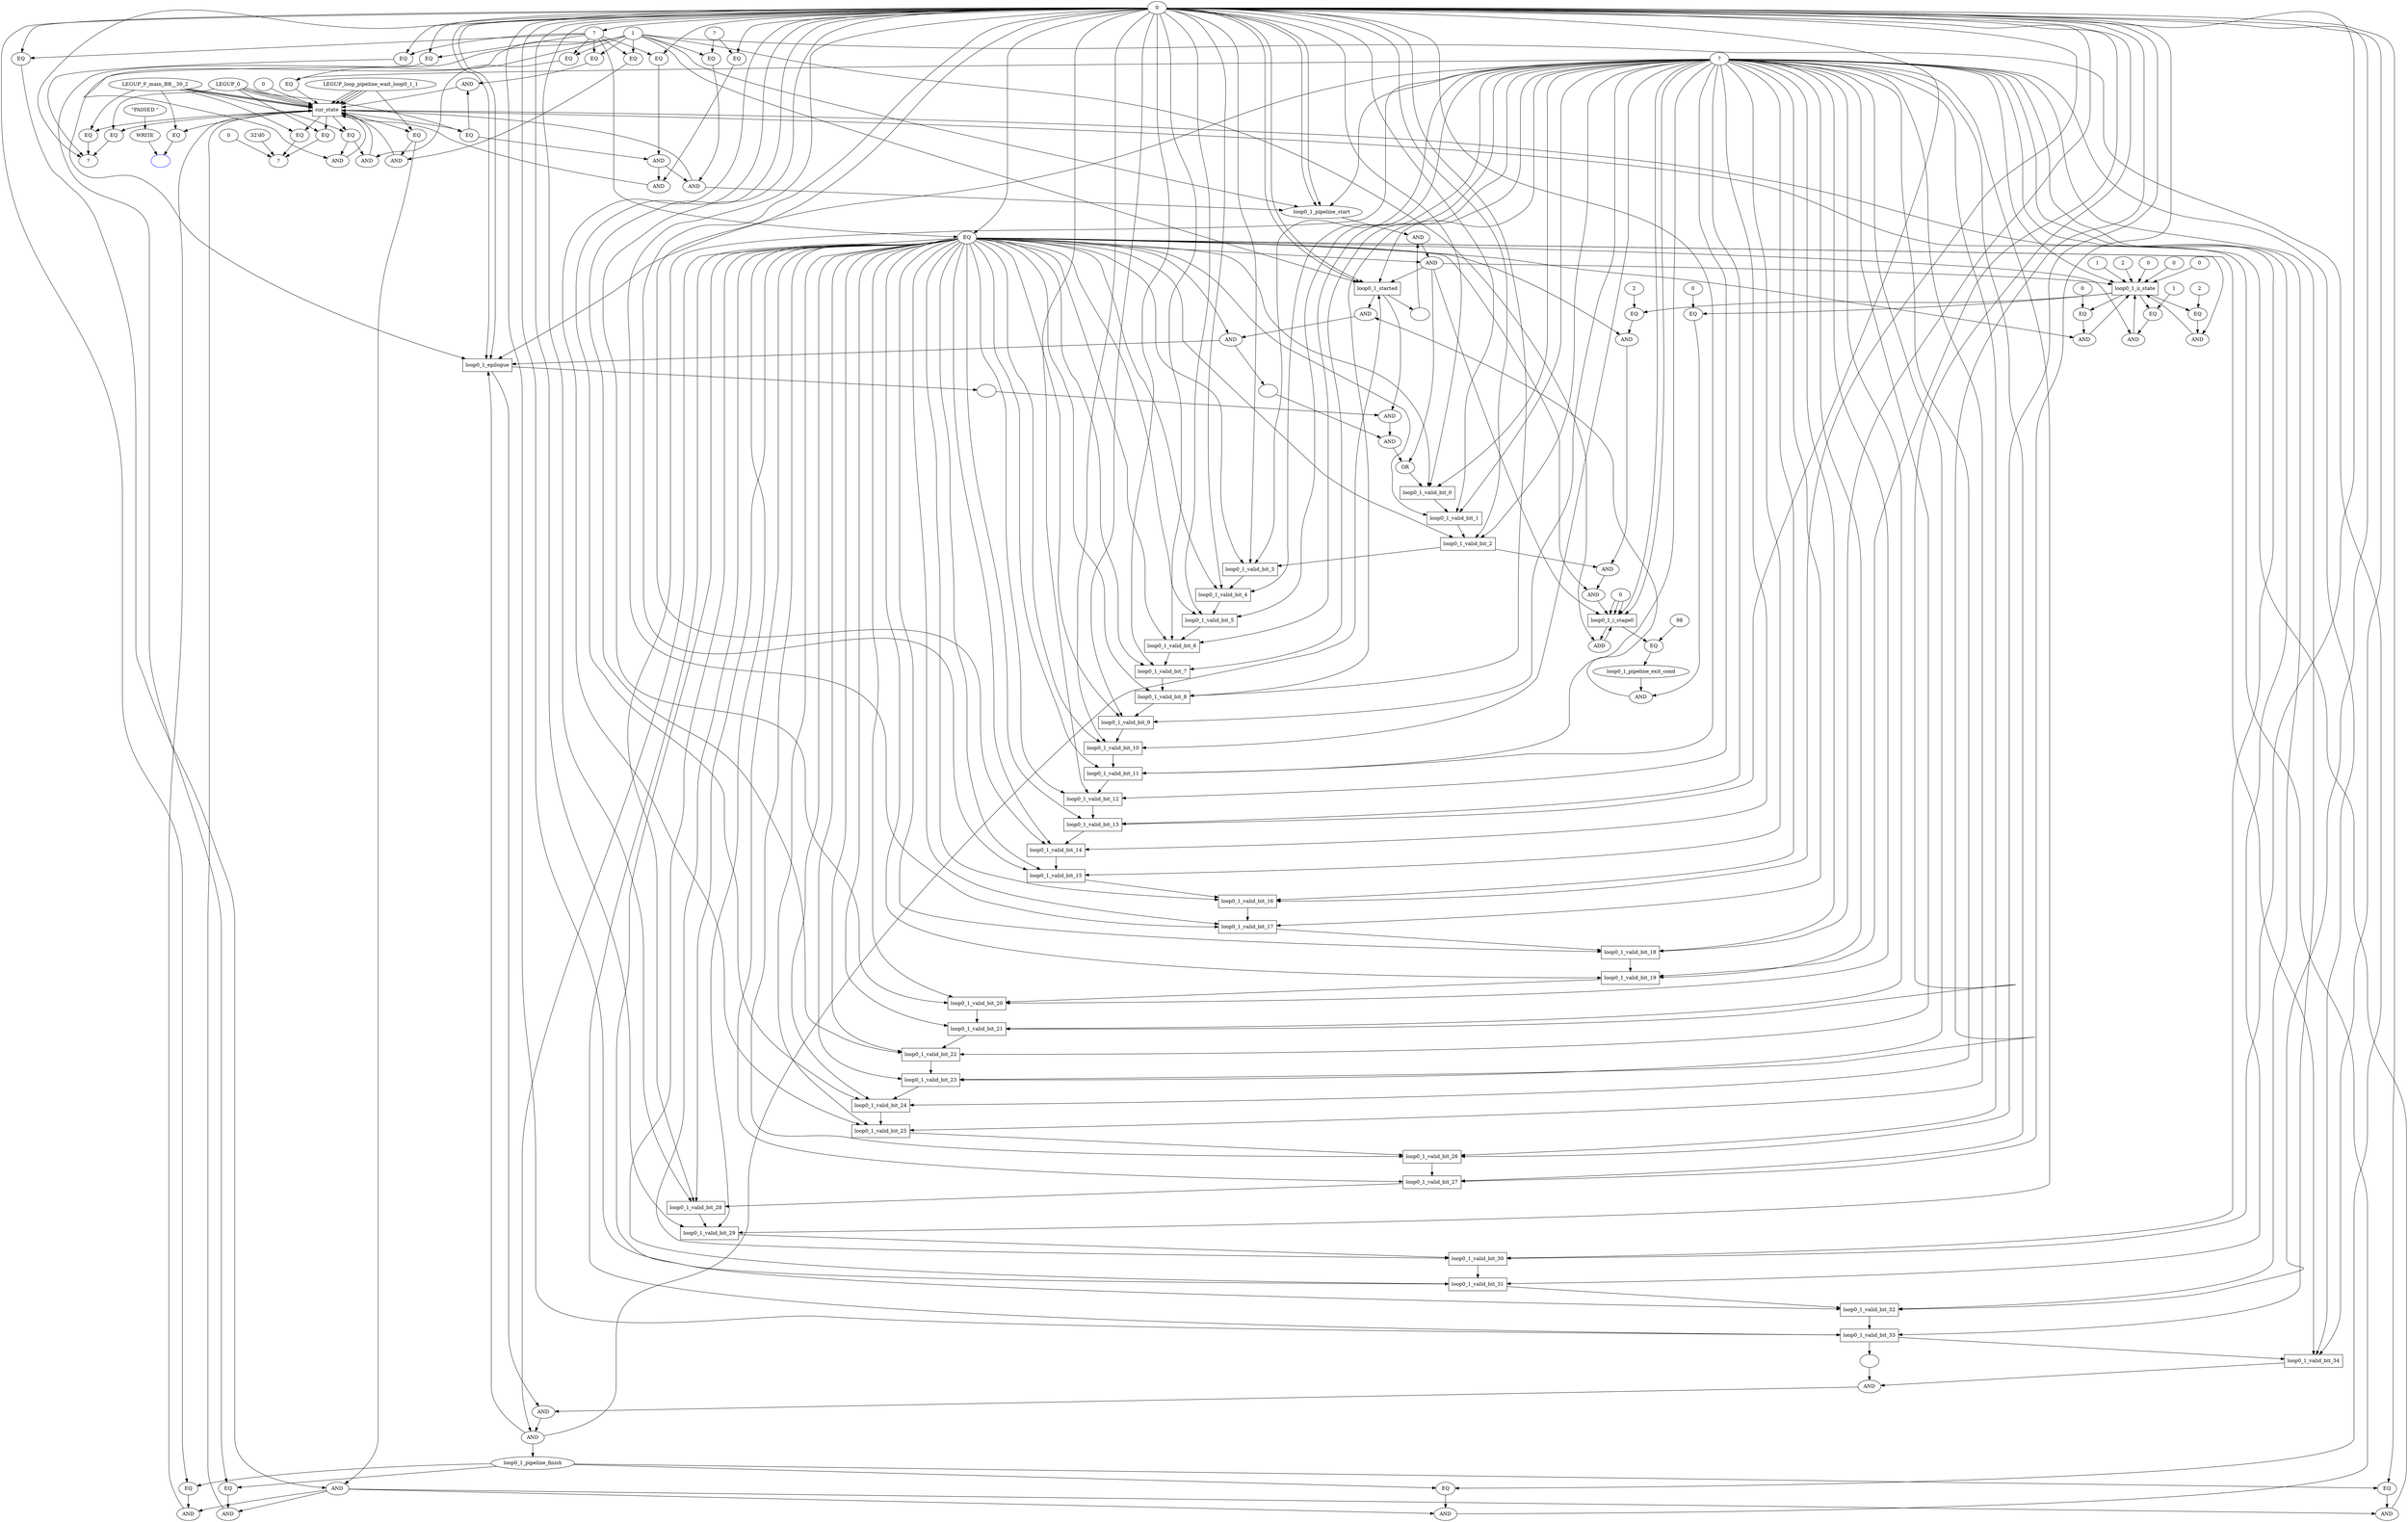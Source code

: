 //----------------------------------------------------------------------------//
// Generated by LegUp High-Level Synthesis Tool Version 4.0 (http://legup.org)
// Compiled: Mon Jun  4 15:32:40 2018
// University of Toronto
// For research and academic purposes only. Commercial use is prohibited.
// Please send bugs to: legup@eecg.toronto.edu
// Date: Tue Sep  4 16:41:15 2018
//----------------------------------------------------------------------------//

digraph {
Node0x44b7140[label="?"];
Node0x44b7c20[label="0"];
Node0x44b7c20 -> Node0x44b7140;
Node0x44bb7f0[label="EQ"];
Node0x44bb7f0 -> Node0x44b7140;
Node0x44bbbf0[label="EQ"];
Node0x44bbbf0 -> Node0x44b7140;
Node0x44cf6a0[label="EQ"];
Node0x44cf6a0 -> Node0x44b7140;
Node0x44b73c0[label="?"];
Node0x44cf990[label="0"];
Node0x44cf990 -> Node0x44b73c0;
Node0x44cfb90[label="32'd0"];
Node0x44cfb90 -> Node0x44b73c0;
Node0x44cfdb0[label="EQ"];
Node0x44cfdb0 -> Node0x44b73c0;
Node0x44d0080[label="EQ"];
Node0x44d0080 -> Node0x44b73c0;
Node0x459bb30[label="",color=blue];
Node0x459bc10[label="WRITE"];
Node0x459bc10 -> Node0x459bb30;
Node0x459c050[label="EQ"];
Node0x459c050 -> Node0x459bb30;
Node0x44b7290[label="?"];
Node0x44b7290 -> Node0x44bb7f0;
Node0x44b7c20 -> Node0x44bb7f0;
Node0x44bbe00[label="cur_state",shape=box];
Node0x44bbe00 -> Node0x44bbbf0;
Node0x44bc000[label="LEGUP_0"];
Node0x44bc000 -> Node0x44bbbf0;
Node0x44bbe00 -> Node0x44cf6a0;
Node0x44bc4d0[label="LEGUP_F_main_BB__30_2"];
Node0x44bc4d0 -> Node0x44cf6a0;
Node0x44bbe00 -> Node0x44cfdb0;
Node0x44bc000 -> Node0x44cfdb0;
Node0x44bbe00 -> Node0x44d0080;
Node0x44bc4d0 -> Node0x44d0080;
Node0x459be30[label="\"PASSED \""];
Node0x459be30 -> Node0x459bc10;
Node0x44bbe00 -> Node0x459c050;
Node0x44bc4d0 -> Node0x459c050;
Node0x44b7c20 -> Node0x44b7290;
Node0x44bc000 -> Node0x44bbe00;
Node0x44bc220[label="LEGUP_loop_pipeline_wait_loop0_1_1"];
Node0x44bc220 -> Node0x44bbe00;
Node0x44bc000 -> Node0x44bbe00;
Node0x44bc220 -> Node0x44bbe00;
Node0x44bc4d0 -> Node0x44bbe00;
Node0x44bc220 -> Node0x44bbe00;
Node0x44bc4d0 -> Node0x44bbe00;
Node0x44bc220 -> Node0x44bbe00;
Node0x44bc4d0 -> Node0x44bbe00;
Node0x44bc000 -> Node0x44bbe00;
Node0x44bc5f0[label="0"];
Node0x44bc5f0 -> Node0x44bbe00;
Node0x44bcac0[label="AND"];
Node0x44bcac0 -> Node0x44bbe00;
Node0x44bd430[label="AND"];
Node0x44bd430 -> Node0x44bbe00;
Node0x44bdec0[label="AND"];
Node0x44bdec0 -> Node0x44bbe00;
Node0x44be3f0[label="AND"];
Node0x44be3f0 -> Node0x44bbe00;
Node0x44beb90[label="AND"];
Node0x44beb90 -> Node0x44bbe00;
Node0x44cd6a0[label="AND"];
Node0x44cd6a0 -> Node0x44bbe00;
Node0x44cdc60[label="AND"];
Node0x44cdc60 -> Node0x44bbe00;
Node0x44ce190[label="AND"];
Node0x44ce190 -> Node0x44bbe00;
Node0x44ce6c0[label="AND"];
Node0x44ce6c0 -> Node0x44bbe00;
Node0x44cee60[label="AND"];
Node0x44cee60 -> Node0x44bbe00;
Node0x44cf390[label="EQ"];
Node0x44cf390 -> Node0x44bbe00;
Node0x44bccc0[label="EQ"];
Node0x44bccc0 -> Node0x44bcac0;
Node0x44bcfc0[label="EQ"];
Node0x44bcfc0 -> Node0x44bcac0;
Node0x44bd610[label="AND"];
Node0x44bd610 -> Node0x44bd430;
Node0x44bdb80[label="EQ"];
Node0x44bdb80 -> Node0x44bd430;
Node0x44bd610 -> Node0x44bdec0;
Node0x44be110[label="EQ"];
Node0x44be110 -> Node0x44bdec0;
Node0x44be5d0[label="EQ"];
Node0x44be5d0 -> Node0x44be3f0;
Node0x44be8d0[label="EQ"];
Node0x44be8d0 -> Node0x44be3f0;
Node0x44bed70[label="AND"];
Node0x44bed70 -> Node0x44beb90;
Node0x44bf2e0[label="EQ"];
Node0x44bf2e0 -> Node0x44beb90;
Node0x44bed70 -> Node0x44cd6a0;
Node0x44cd980[label="EQ"];
Node0x44cd980 -> Node0x44cd6a0;
Node0x44bed70 -> Node0x44cdc60;
Node0x44cdeb0[label="EQ"];
Node0x44cdeb0 -> Node0x44cdc60;
Node0x44bed70 -> Node0x44ce190;
Node0x44ce3e0[label="EQ"];
Node0x44ce3e0 -> Node0x44ce190;
Node0x44ce8a0[label="EQ"];
Node0x44ce8a0 -> Node0x44ce6c0;
Node0x44ceba0[label="EQ"];
Node0x44ceba0 -> Node0x44ce6c0;
Node0x44ce8a0 -> Node0x44cee60;
Node0x44cf0b0[label="EQ"];
Node0x44cf0b0 -> Node0x44cee60;
Node0x44b6ec0[label="?"];
Node0x44b6ec0 -> Node0x44cf390;
Node0x44bd210[label="1"];
Node0x44bd210 -> Node0x44cf390;
Node0x44bbe00 -> Node0x44bccc0;
Node0x44bc000 -> Node0x44bccc0;
Node0x44b7290 -> Node0x44bcfc0;
Node0x44bd210 -> Node0x44bcfc0;
Node0x44bccc0 -> Node0x44bd610;
Node0x44bd8a0[label="EQ"];
Node0x44bd8a0 -> Node0x44bd610;
Node0x44b6ff0[label="?"];
Node0x44b6ff0 -> Node0x44bdb80;
Node0x44bd210 -> Node0x44bdb80;
Node0x44b6ff0 -> Node0x44be110;
Node0x44b7c20 -> Node0x44be110;
Node0x44bbe00 -> Node0x44be5d0;
Node0x44bc220 -> Node0x44be5d0;
Node0x44b7290 -> Node0x44be8d0;
Node0x44bd210 -> Node0x44be8d0;
Node0x44be5d0 -> Node0x44bed70;
Node0x44bf000[label="EQ"];
Node0x44bf000 -> Node0x44bed70;
Node0x44bf4e0[label="loop0_1_pipeline_finish"];
Node0x44bf4e0 -> Node0x44bf2e0;
Node0x44bd210 -> Node0x44bf2e0;
Node0x44bf4e0 -> Node0x44cd980;
Node0x44b7c20 -> Node0x44cd980;
Node0x44bf4e0 -> Node0x44cdeb0;
Node0x44bd210 -> Node0x44cdeb0;
Node0x44bf4e0 -> Node0x44ce3e0;
Node0x44b7c20 -> Node0x44ce3e0;
Node0x44bbe00 -> Node0x44ce8a0;
Node0x44bc4d0 -> Node0x44ce8a0;
Node0x44b7290 -> Node0x44ceba0;
Node0x44bd210 -> Node0x44ceba0;
Node0x44b7290 -> Node0x44cf0b0;
Node0x44b7c20 -> Node0x44cf0b0;
Node0x44b7290 -> Node0x44bd8a0;
Node0x44b7c20 -> Node0x44bd8a0;
Node0x44b7290 -> Node0x44bf000;
Node0x44b7c20 -> Node0x44bf000;
Node0x44bf6e0[label="AND"];
Node0x44bf6e0 -> Node0x44bf4e0;
Node0x44bf900[label="EQ"];
Node0x44bf900 -> Node0x44bf6e0;
Node0x44bfc00[label="AND"];
Node0x44bfc00 -> Node0x44bf6e0;
Node0x44b7290 -> Node0x44bf900;
Node0x44b7c20 -> Node0x44bf900;
Node0x44bfe00[label="loop0_1_epilogue",shape=box];
Node0x44bfe00 -> Node0x44bfc00;
Node0x44c6d50[label="AND"];
Node0x44c6d50 -> Node0x44bfc00;
Node0x44b7c20 -> Node0x44bfe00;
Node0x44bd210 -> Node0x44bfe00;
Node0x44b7c20 -> Node0x44bfe00;
Node0x44b6ec0 -> Node0x44bfe00;
Node0x44c01f0[label="AND"];
Node0x44c01f0 -> Node0x44bfe00;
Node0x44bf6e0 -> Node0x44bfe00;
Node0x44c6f70[label=""];
Node0x44c6f70 -> Node0x44c6d50;
Node0x44cd2c0[label="loop0_1_valid_bit_34",shape=box];
Node0x44cd2c0 -> Node0x44c6d50;
Node0x44bf900 -> Node0x44c01f0;
Node0x44c0480[label="AND"];
Node0x44c0480 -> Node0x44c01f0;
Node0x44c7170[label="loop0_1_valid_bit_33",shape=box];
Node0x44c7170 -> Node0x44c6f70;
Node0x44c7170 -> Node0x44cd2c0;
Node0x44b7c20 -> Node0x44cd2c0;
Node0x44bf900 -> Node0x44cd2c0;
Node0x44b6ec0 -> Node0x44cd2c0;
Node0x44c06a0[label="loop0_1_started",shape=box];
Node0x44c06a0 -> Node0x44c0480;
Node0x44c1560[label="AND"];
Node0x44c1560 -> Node0x44c0480;
Node0x44c7390[label="loop0_1_valid_bit_32",shape=box];
Node0x44c7390 -> Node0x44c7170;
Node0x44b7c20 -> Node0x44c7170;
Node0x44bf900 -> Node0x44c7170;
Node0x44b6ec0 -> Node0x44c7170;
Node0x44b7c20 -> Node0x44c06a0;
Node0x44bd210 -> Node0x44c06a0;
Node0x44b7c20 -> Node0x44c06a0;
Node0x44b6ec0 -> Node0x44c06a0;
Node0x44c0a10[label="AND"];
Node0x44c0a10 -> Node0x44c06a0;
Node0x44bf6e0 -> Node0x44c06a0;
Node0x44c1780[label="EQ"];
Node0x44c1780 -> Node0x44c1560;
Node0x44c3d90[label="loop0_1_pipeline_exit_cond"];
Node0x44c3d90 -> Node0x44c1560;
Node0x44c75b0[label="loop0_1_valid_bit_31",shape=box];
Node0x44c75b0 -> Node0x44c7390;
Node0x44b7c20 -> Node0x44c7390;
Node0x44bf900 -> Node0x44c7390;
Node0x44b6ec0 -> Node0x44c7390;
Node0x44bf900 -> Node0x44c0a10;
Node0x44c0ca0[label="AND"];
Node0x44c0ca0 -> Node0x44c0a10;
Node0x44c1980[label="loop0_1_ii_state",shape=box];
Node0x44c1980 -> Node0x44c1780;
Node0x44c3b90[label="0"];
Node0x44c3b90 -> Node0x44c1780;
Node0x44c3f90[label="EQ"];
Node0x44c3f90 -> Node0x44c3d90;
Node0x44c77d0[label="loop0_1_valid_bit_30",shape=box];
Node0x44c77d0 -> Node0x44c75b0;
Node0x44b7c20 -> Node0x44c75b0;
Node0x44bf900 -> Node0x44c75b0;
Node0x44b6ec0 -> Node0x44c75b0;
Node0x44c0ec0[label="loop0_1_pipeline_start"];
Node0x44c0ec0 -> Node0x44c0ca0;
Node0x44c12a0[label=""];
Node0x44c12a0 -> Node0x44c0ca0;
Node0x44c1ba0[label="0"];
Node0x44c1ba0 -> Node0x44c1980;
Node0x44c1dc0[label="0"];
Node0x44c1dc0 -> Node0x44c1980;
Node0x44c1fe0[label="1"];
Node0x44c1fe0 -> Node0x44c1980;
Node0x44c21f0[label="2"];
Node0x44c21f0 -> Node0x44c1980;
Node0x44c23d0[label="0"];
Node0x44c23d0 -> Node0x44c1980;
Node0x44b6ec0 -> Node0x44c1980;
Node0x44c0a10 -> Node0x44c1980;
Node0x44c2690[label="AND"];
Node0x44c2690 -> Node0x44c1980;
Node0x44c2d90[label="AND"];
Node0x44c2d90 -> Node0x44c1980;
Node0x44c34b0[label="AND"];
Node0x44c34b0 -> Node0x44c1980;
Node0x44c4190[label="loop0_1_i_stage0",shape=box];
Node0x44c4190 -> Node0x44c3f90;
Node0x44c6b00[label="98"];
Node0x44c6b00 -> Node0x44c3f90;
Node0x44c79f0[label="loop0_1_valid_bit_29",shape=box];
Node0x44c79f0 -> Node0x44c77d0;
Node0x44b7c20 -> Node0x44c77d0;
Node0x44bf900 -> Node0x44c77d0;
Node0x44b6ec0 -> Node0x44c77d0;
Node0x44b7c20 -> Node0x44c0ec0;
Node0x44b7c20 -> Node0x44c0ec0;
Node0x44bd210 -> Node0x44c0ec0;
Node0x44b6ec0 -> Node0x44c0ec0;
Node0x44bd430 -> Node0x44c0ec0;
Node0x44c06a0 -> Node0x44c12a0;
Node0x44bf900 -> Node0x44c2690;
Node0x44c2900[label="EQ"];
Node0x44c2900 -> Node0x44c2690;
Node0x44bf900 -> Node0x44c2d90;
Node0x44c3020[label="EQ"];
Node0x44c3020 -> Node0x44c2d90;
Node0x44bf900 -> Node0x44c34b0;
Node0x44c3700[label="EQ"];
Node0x44c3700 -> Node0x44c34b0;
Node0x44c43b0[label="0"];
Node0x44c43b0 -> Node0x44c4190;
Node0x44c43b0 -> Node0x44c4190;
Node0x44c4640[label="ADD"];
Node0x44c4640 -> Node0x44c4190;
Node0x44c43b0 -> Node0x44c4190;
Node0x44b6ec0 -> Node0x44c4190;
Node0x44c0a10 -> Node0x44c4190;
Node0x44c4a00[label="AND"];
Node0x44c4a00 -> Node0x44c4190;
Node0x44b6ec0 -> Node0x44c4190;
Node0x44c7c10[label="loop0_1_valid_bit_28",shape=box];
Node0x44c7c10 -> Node0x44c79f0;
Node0x44b7c20 -> Node0x44c79f0;
Node0x44bf900 -> Node0x44c79f0;
Node0x44b6ec0 -> Node0x44c79f0;
Node0x44c1980 -> Node0x44c2900;
Node0x44c2b70[label="0"];
Node0x44c2b70 -> Node0x44c2900;
Node0x44c1980 -> Node0x44c3020;
Node0x44c3290[label="1"];
Node0x44c3290 -> Node0x44c3020;
Node0x44c1980 -> Node0x44c3700;
Node0x44c3970[label="2"];
Node0x44c3970 -> Node0x44c3700;
Node0x44c4190 -> Node0x44c4640;
Node0x44bd210 -> Node0x44c4640;
Node0x44bf900 -> Node0x44c4a00;
Node0x44c4c70[label="AND"];
Node0x44c4c70 -> Node0x44c4a00;
Node0x44c7e30[label="loop0_1_valid_bit_27",shape=box];
Node0x44c7e30 -> Node0x44c7c10;
Node0x44b7c20 -> Node0x44c7c10;
Node0x44bf900 -> Node0x44c7c10;
Node0x44b6ec0 -> Node0x44c7c10;
Node0x44c4e90[label="AND"];
Node0x44c4e90 -> Node0x44c4c70;
Node0x44c5590[label="loop0_1_valid_bit_2",shape=box];
Node0x44c5590 -> Node0x44c4c70;
Node0x44c8050[label="loop0_1_valid_bit_26",shape=box];
Node0x44c8050 -> Node0x44c7e30;
Node0x44b7c20 -> Node0x44c7e30;
Node0x44bf900 -> Node0x44c7e30;
Node0x44b6ec0 -> Node0x44c7e30;
Node0x44bf900 -> Node0x44c4e90;
Node0x44c5100[label="EQ"];
Node0x44c5100 -> Node0x44c4e90;
Node0x44c5790[label="loop0_1_valid_bit_1",shape=box];
Node0x44c5790 -> Node0x44c5590;
Node0x44b7c20 -> Node0x44c5590;
Node0x44bf900 -> Node0x44c5590;
Node0x44b6ec0 -> Node0x44c5590;
Node0x44c8270[label="loop0_1_valid_bit_25",shape=box];
Node0x44c8270 -> Node0x44c8050;
Node0x44b7c20 -> Node0x44c8050;
Node0x44bf900 -> Node0x44c8050;
Node0x44b6ec0 -> Node0x44c8050;
Node0x44c1980 -> Node0x44c5100;
Node0x44c5370[label="2"];
Node0x44c5370 -> Node0x44c5100;
Node0x44c5990[label="loop0_1_valid_bit_0",shape=box];
Node0x44c5990 -> Node0x44c5790;
Node0x44b7c20 -> Node0x44c5790;
Node0x44bf900 -> Node0x44c5790;
Node0x44b6ec0 -> Node0x44c5790;
Node0x44c8490[label="loop0_1_valid_bit_24",shape=box];
Node0x44c8490 -> Node0x44c8270;
Node0x44b7c20 -> Node0x44c8270;
Node0x44bf900 -> Node0x44c8270;
Node0x44b6ec0 -> Node0x44c8270;
Node0x44c5bb0[label="OR"];
Node0x44c5bb0 -> Node0x44c5990;
Node0x44b7c20 -> Node0x44c5990;
Node0x44bf900 -> Node0x44c5990;
Node0x44b6ec0 -> Node0x44c5990;
Node0x44c86b0[label="loop0_1_valid_bit_23",shape=box];
Node0x44c86b0 -> Node0x44c8490;
Node0x44b7c20 -> Node0x44c8490;
Node0x44bf900 -> Node0x44c8490;
Node0x44b6ec0 -> Node0x44c8490;
Node0x44c0a10 -> Node0x44c5bb0;
Node0x44c5e40[label="AND"];
Node0x44c5e40 -> Node0x44c5bb0;
Node0x44c88d0[label="loop0_1_valid_bit_22",shape=box];
Node0x44c88d0 -> Node0x44c86b0;
Node0x44b7c20 -> Node0x44c86b0;
Node0x44bf900 -> Node0x44c86b0;
Node0x44b6ec0 -> Node0x44c86b0;
Node0x44c6060[label="AND"];
Node0x44c6060 -> Node0x44c5e40;
Node0x44c6540[label=""];
Node0x44c6540 -> Node0x44c5e40;
Node0x44c8af0[label="loop0_1_valid_bit_21",shape=box];
Node0x44c8af0 -> Node0x44c88d0;
Node0x44b7c20 -> Node0x44c88d0;
Node0x44bf900 -> Node0x44c88d0;
Node0x44b6ec0 -> Node0x44c88d0;
Node0x44c06a0 -> Node0x44c6060;
Node0x44c62d0[label=""];
Node0x44c62d0 -> Node0x44c6060;
Node0x44c01f0 -> Node0x44c6540;
Node0x44c8d10[label="loop0_1_valid_bit_20",shape=box];
Node0x44c8d10 -> Node0x44c8af0;
Node0x44b7c20 -> Node0x44c8af0;
Node0x44bf900 -> Node0x44c8af0;
Node0x44b6ec0 -> Node0x44c8af0;
Node0x44bfe00 -> Node0x44c62d0;
Node0x44c8f30[label="loop0_1_valid_bit_19",shape=box];
Node0x44c8f30 -> Node0x44c8d10;
Node0x44b7c20 -> Node0x44c8d10;
Node0x44bf900 -> Node0x44c8d10;
Node0x44b6ec0 -> Node0x44c8d10;
Node0x44c9150[label="loop0_1_valid_bit_18",shape=box];
Node0x44c9150 -> Node0x44c8f30;
Node0x44b7c20 -> Node0x44c8f30;
Node0x44bf900 -> Node0x44c8f30;
Node0x44b6ec0 -> Node0x44c8f30;
Node0x44c9370[label="loop0_1_valid_bit_17",shape=box];
Node0x44c9370 -> Node0x44c9150;
Node0x44b7c20 -> Node0x44c9150;
Node0x44bf900 -> Node0x44c9150;
Node0x44b6ec0 -> Node0x44c9150;
Node0x44c9590[label="loop0_1_valid_bit_16",shape=box];
Node0x44c9590 -> Node0x44c9370;
Node0x44b7c20 -> Node0x44c9370;
Node0x44bf900 -> Node0x44c9370;
Node0x44b6ec0 -> Node0x44c9370;
Node0x44c97b0[label="loop0_1_valid_bit_15",shape=box];
Node0x44c97b0 -> Node0x44c9590;
Node0x44b7c20 -> Node0x44c9590;
Node0x44bf900 -> Node0x44c9590;
Node0x44b6ec0 -> Node0x44c9590;
Node0x44c99d0[label="loop0_1_valid_bit_14",shape=box];
Node0x44c99d0 -> Node0x44c97b0;
Node0x44b7c20 -> Node0x44c97b0;
Node0x44bf900 -> Node0x44c97b0;
Node0x44b6ec0 -> Node0x44c97b0;
Node0x44c9bf0[label="loop0_1_valid_bit_13",shape=box];
Node0x44c9bf0 -> Node0x44c99d0;
Node0x44b7c20 -> Node0x44c99d0;
Node0x44bf900 -> Node0x44c99d0;
Node0x44b6ec0 -> Node0x44c99d0;
Node0x44c9e10[label="loop0_1_valid_bit_12",shape=box];
Node0x44c9e10 -> Node0x44c9bf0;
Node0x44b7c20 -> Node0x44c9bf0;
Node0x44bf900 -> Node0x44c9bf0;
Node0x44b6ec0 -> Node0x44c9bf0;
Node0x44ca030[label="loop0_1_valid_bit_11",shape=box];
Node0x44ca030 -> Node0x44c9e10;
Node0x44b7c20 -> Node0x44c9e10;
Node0x44bf900 -> Node0x44c9e10;
Node0x44b6ec0 -> Node0x44c9e10;
Node0x44ca250[label="loop0_1_valid_bit_10",shape=box];
Node0x44ca250 -> Node0x44ca030;
Node0x44b7c20 -> Node0x44ca030;
Node0x44bf900 -> Node0x44ca030;
Node0x44b6ec0 -> Node0x44ca030;
Node0x44ca470[label="loop0_1_valid_bit_9",shape=box];
Node0x44ca470 -> Node0x44ca250;
Node0x44b7c20 -> Node0x44ca250;
Node0x44bf900 -> Node0x44ca250;
Node0x44b6ec0 -> Node0x44ca250;
Node0x44ca690[label="loop0_1_valid_bit_8",shape=box];
Node0x44ca690 -> Node0x44ca470;
Node0x44b7c20 -> Node0x44ca470;
Node0x44bf900 -> Node0x44ca470;
Node0x44b6ec0 -> Node0x44ca470;
Node0x44ca8b0[label="loop0_1_valid_bit_7",shape=box];
Node0x44ca8b0 -> Node0x44ca690;
Node0x44b7c20 -> Node0x44ca690;
Node0x44bf900 -> Node0x44ca690;
Node0x44b6ec0 -> Node0x44ca690;
Node0x44caad0[label="loop0_1_valid_bit_6",shape=box];
Node0x44caad0 -> Node0x44ca8b0;
Node0x44b7c20 -> Node0x44ca8b0;
Node0x44bf900 -> Node0x44ca8b0;
Node0x44b6ec0 -> Node0x44ca8b0;
Node0x44cacf0[label="loop0_1_valid_bit_5",shape=box];
Node0x44cacf0 -> Node0x44caad0;
Node0x44b7c20 -> Node0x44caad0;
Node0x44bf900 -> Node0x44caad0;
Node0x44b6ec0 -> Node0x44caad0;
Node0x44caf10[label="loop0_1_valid_bit_4",shape=box];
Node0x44caf10 -> Node0x44cacf0;
Node0x44b7c20 -> Node0x44cacf0;
Node0x44bf900 -> Node0x44cacf0;
Node0x44b6ec0 -> Node0x44cacf0;
Node0x44cb130[label="loop0_1_valid_bit_3",shape=box];
Node0x44cb130 -> Node0x44caf10;
Node0x44b7c20 -> Node0x44caf10;
Node0x44bf900 -> Node0x44caf10;
Node0x44b6ec0 -> Node0x44caf10;
Node0x44c5590 -> Node0x44cb130;
Node0x44b7c20 -> Node0x44cb130;
Node0x44bf900 -> Node0x44cb130;
Node0x44b6ec0 -> Node0x44cb130;
}
